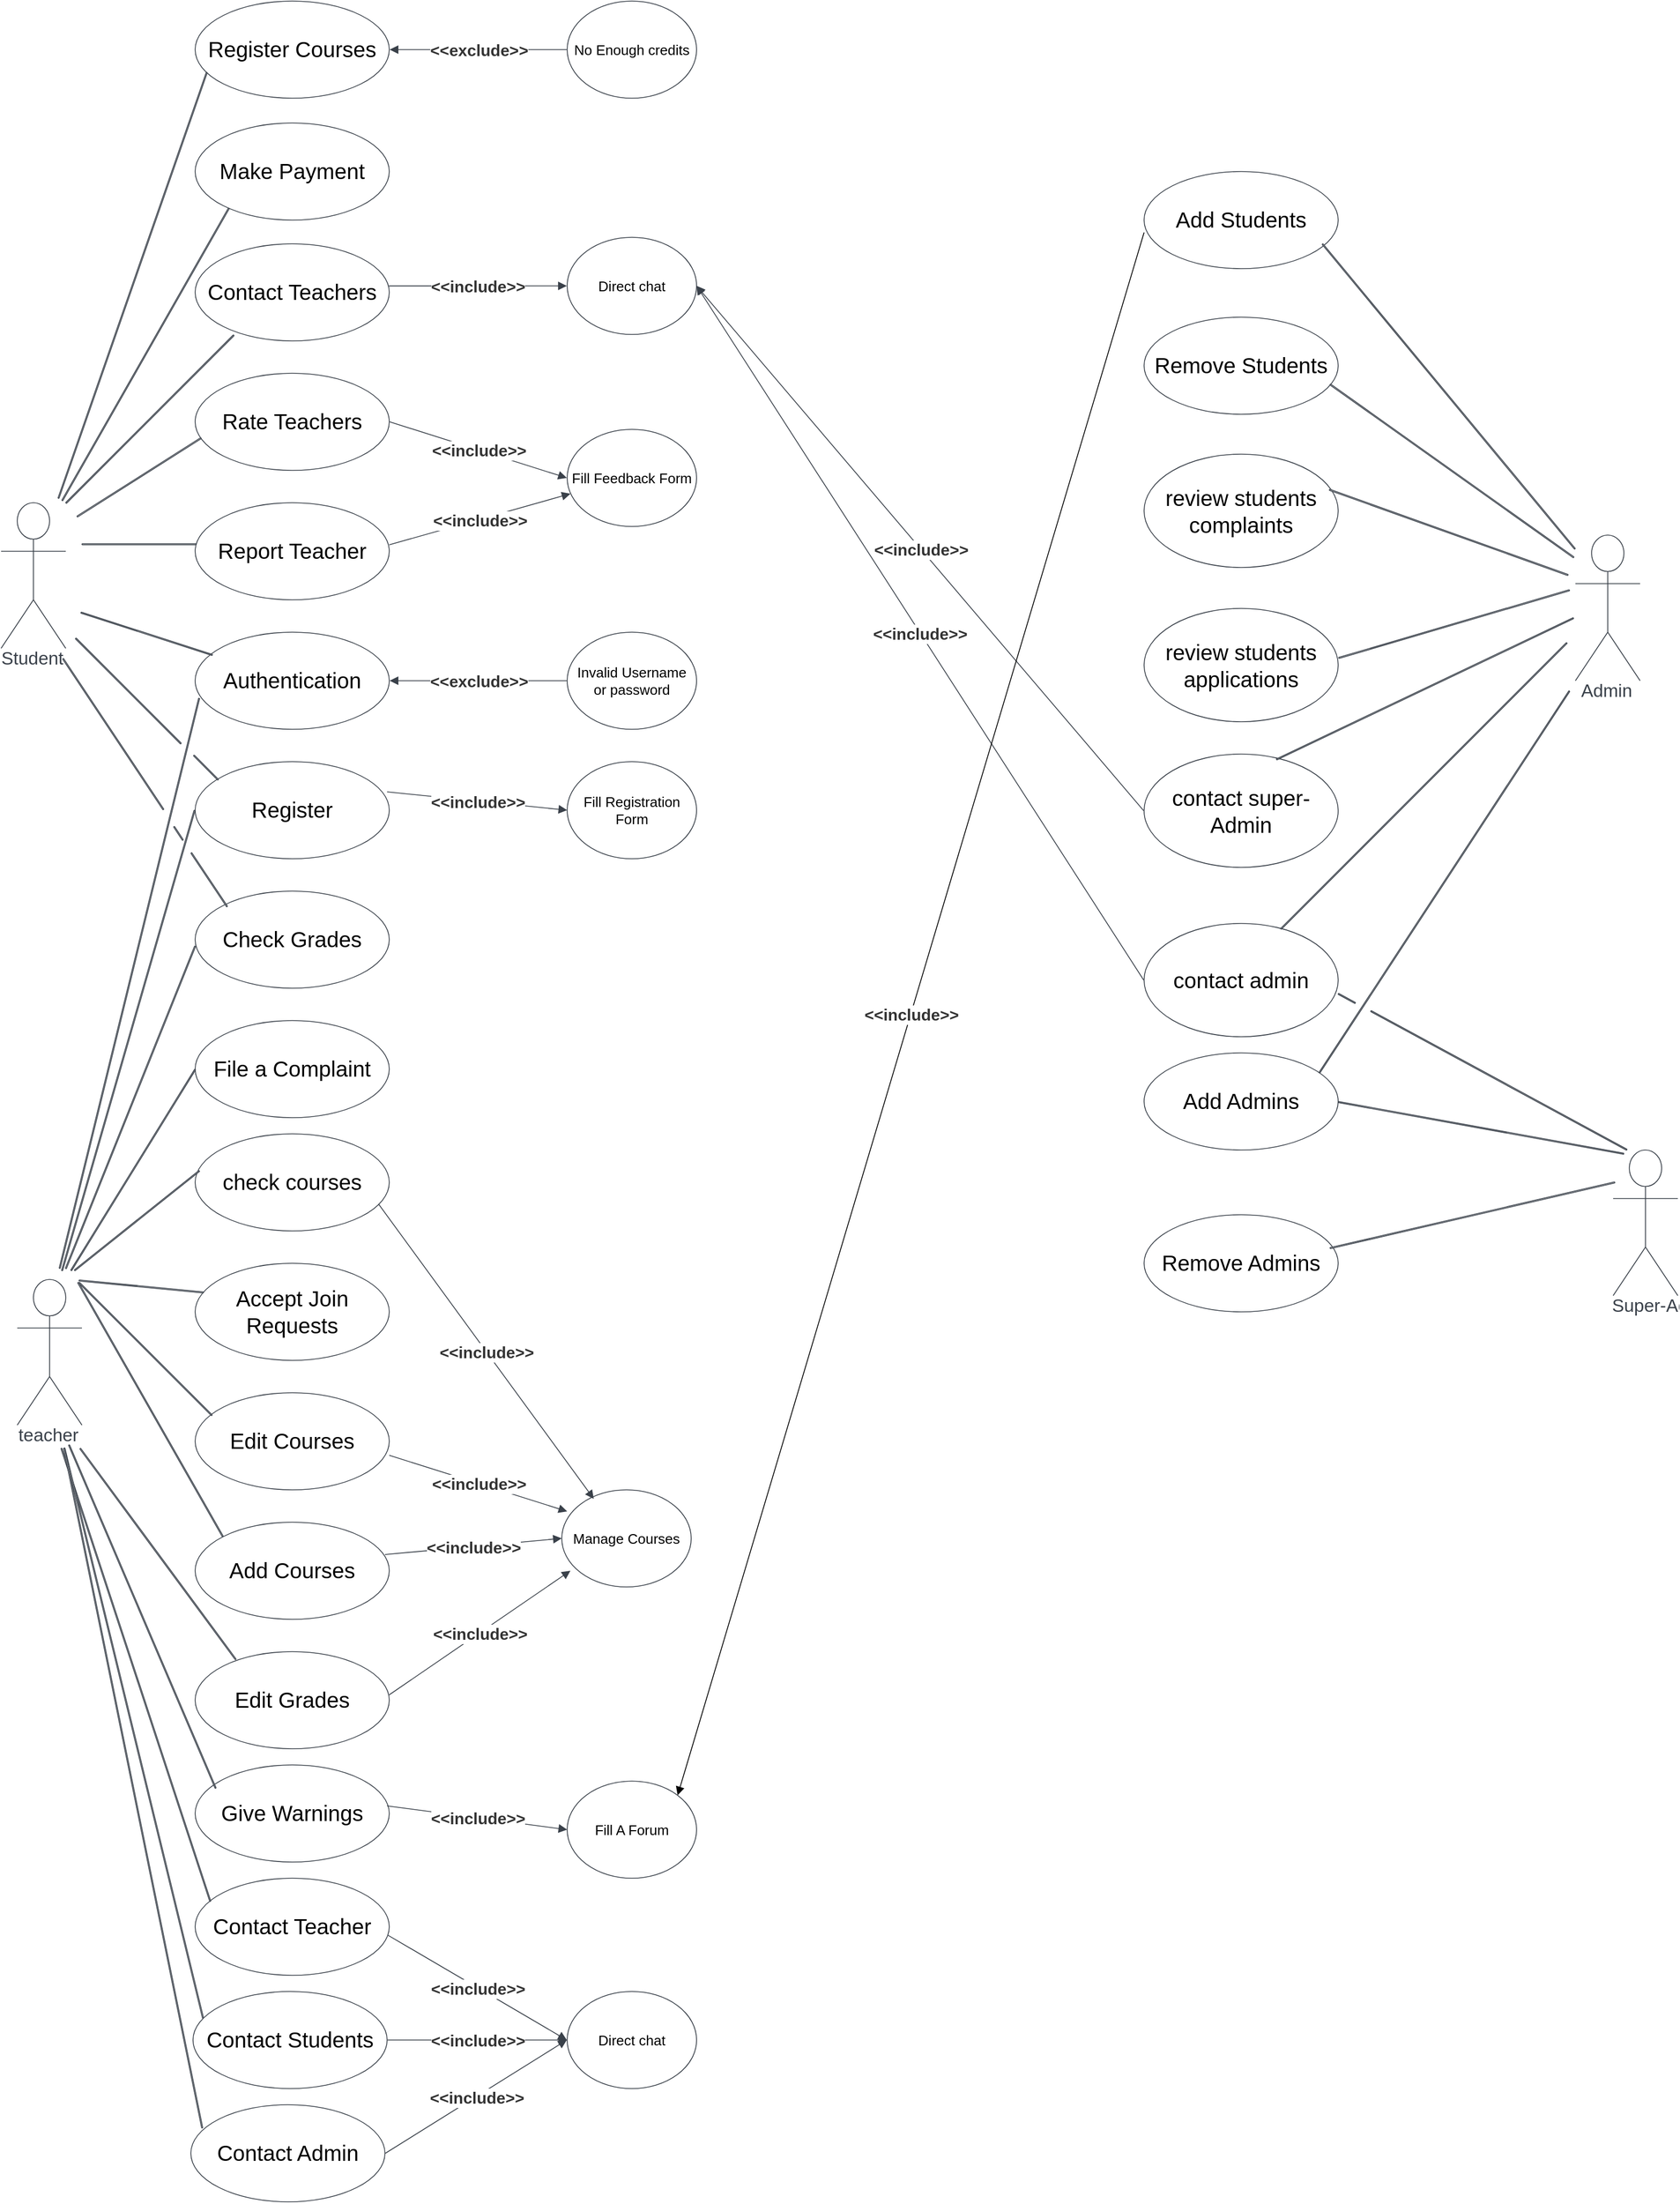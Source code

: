 <mxfile version="17.4.0" type="device"><diagram id="zUJd8ZriuirbyBMMVbNs" name="Page-1"><mxGraphModel dx="1113" dy="1959" grid="0" gridSize="10" guides="1" tooltips="1" connect="1" arrows="1" fold="1" page="0" pageScale="1" pageWidth="850" pageHeight="1100" background="#ffffff" math="0" shadow="0"><root><mxCell id="0"/><mxCell id="1" parent="0"/><UserObject label="Student" lucidchartObjectId="Uw38lJAU2En~" id="K8f-zCBrUlweLmPnMfEp-2"><mxCell style="html=1;overflow=block;blockSpacing=1;shape=umlActor;labelPosition=center;verticalLabelPosition=bottom;verticalAlign=top;whiteSpace=nowrap;fontSize=16.7;fontColor=#3a414a;spacing=0;strokeColor=#3a414a;strokeOpacity=100;rounded=1;absoluteArcSize=1;arcSize=9;strokeWidth=0.8;" parent="1" vertex="1"><mxGeometry x="60" y="-450" width="60" height="135" as="geometry"/></mxCell></UserObject><UserObject label="teacher" lucidchartObjectId="Py38H5rVefO8" id="K8f-zCBrUlweLmPnMfEp-3"><mxCell style="html=1;overflow=block;blockSpacing=1;shape=umlActor;labelPosition=center;verticalLabelPosition=bottom;verticalAlign=top;whiteSpace=nowrap;fontSize=16.7;fontColor=#3a414a;spacing=0;strokeColor=#3a414a;strokeOpacity=100;rounded=1;absoluteArcSize=1;arcSize=9;strokeWidth=0.8;" parent="1" vertex="1"><mxGeometry x="75" y="270" width="60" height="135" as="geometry"/></mxCell></UserObject><UserObject label="Register Courses" lucidchartObjectId="EB38bUyRM-Cg" id="K8f-zCBrUlweLmPnMfEp-4"><mxCell style="html=1;overflow=block;blockSpacing=1;whiteSpace=wrap;ellipse;fontSize=20.2;spacing=3.8;strokeColor=#3a414a;strokeOpacity=100;rounded=1;absoluteArcSize=1;arcSize=9;strokeWidth=0.8;" parent="1" vertex="1"><mxGeometry x="240" y="-915" width="180" height="90" as="geometry"/></mxCell></UserObject><UserObject label="Edit Grades" lucidchartObjectId="QC38egVlxE-d" id="K8f-zCBrUlweLmPnMfEp-5"><mxCell style="html=1;overflow=block;blockSpacing=1;whiteSpace=wrap;ellipse;fontSize=20.2;spacing=3.8;strokeColor=#3a414a;strokeOpacity=100;rounded=1;absoluteArcSize=1;arcSize=9;strokeWidth=0.8;" parent="1" vertex="1"><mxGeometry x="240" y="615" width="180" height="90" as="geometry"/></mxCell></UserObject><UserObject label="Make Payment" lucidchartObjectId="UC38emKjb2.A" id="K8f-zCBrUlweLmPnMfEp-6"><mxCell style="html=1;overflow=block;blockSpacing=1;whiteSpace=wrap;ellipse;fontSize=20.2;spacing=3.8;strokeColor=#3a414a;strokeOpacity=100;rounded=1;absoluteArcSize=1;arcSize=9;strokeWidth=0.8;" parent="1" vertex="1"><mxGeometry x="240" y="-802" width="180" height="90" as="geometry"/></mxCell></UserObject><UserObject label="Add Courses" lucidchartObjectId="jD385~393Gwz" id="K8f-zCBrUlweLmPnMfEp-7"><mxCell style="html=1;overflow=block;blockSpacing=1;whiteSpace=wrap;ellipse;fontSize=20.2;spacing=3.8;strokeColor=#3a414a;strokeOpacity=100;rounded=1;absoluteArcSize=1;arcSize=9;strokeWidth=0.8;" parent="1" vertex="1"><mxGeometry x="240" y="495" width="180" height="90" as="geometry"/></mxCell></UserObject><UserObject label="Contact Teachers" lucidchartObjectId="sD38WT7ZitlD" id="K8f-zCBrUlweLmPnMfEp-8"><mxCell style="html=1;overflow=block;blockSpacing=1;whiteSpace=wrap;ellipse;fontSize=20.2;spacing=3.8;strokeColor=#3a414a;strokeOpacity=100;rounded=1;absoluteArcSize=1;arcSize=9;strokeWidth=0.8;" parent="1" vertex="1"><mxGeometry x="240" y="-690" width="180" height="90" as="geometry"/></mxCell></UserObject><UserObject label="Edit Courses" lucidchartObjectId="pE38.W~ZIXG9" id="K8f-zCBrUlweLmPnMfEp-9"><mxCell style="html=1;overflow=block;blockSpacing=1;whiteSpace=wrap;ellipse;fontSize=20.2;spacing=3.8;strokeColor=#3a414a;strokeOpacity=100;rounded=1;absoluteArcSize=1;arcSize=9;strokeWidth=0.8;" parent="1" vertex="1"><mxGeometry x="240" y="375" width="180" height="90" as="geometry"/></mxCell></UserObject><UserObject label="Rate Teachers" lucidchartObjectId="xE38NUOSuz2P" id="K8f-zCBrUlweLmPnMfEp-10"><mxCell style="html=1;overflow=block;blockSpacing=1;whiteSpace=wrap;ellipse;fontSize=20.2;spacing=3.8;strokeColor=#3a414a;strokeOpacity=100;rounded=1;absoluteArcSize=1;arcSize=9;strokeWidth=0.8;" parent="1" vertex="1"><mxGeometry x="240" y="-570" width="180" height="90" as="geometry"/></mxCell></UserObject><UserObject label="Contact  Students" lucidchartObjectId="JE38ZbWbEBBd" id="K8f-zCBrUlweLmPnMfEp-11"><mxCell style="html=1;overflow=block;blockSpacing=1;whiteSpace=wrap;ellipse;fontSize=20.2;spacing=3.8;strokeColor=#3a414a;strokeOpacity=100;rounded=1;absoluteArcSize=1;arcSize=9;strokeWidth=0.8;" parent="1" vertex="1"><mxGeometry x="238" y="930" width="180" height="90" as="geometry"/></mxCell></UserObject><UserObject label="Report  Teacher" lucidchartObjectId="UE38bcrqS~1~" id="K8f-zCBrUlweLmPnMfEp-12"><mxCell style="html=1;overflow=block;blockSpacing=1;whiteSpace=wrap;ellipse;fontSize=20.2;spacing=3.8;strokeColor=#3a414a;strokeOpacity=100;rounded=1;absoluteArcSize=1;arcSize=9;strokeWidth=0.8;" parent="1" vertex="1"><mxGeometry x="240" y="-450" width="180" height="90" as="geometry"/></mxCell></UserObject><UserObject label="Contact  Teacher" lucidchartObjectId="HG38LNUt-Osc" id="K8f-zCBrUlweLmPnMfEp-13"><mxCell style="html=1;overflow=block;blockSpacing=1;whiteSpace=wrap;ellipse;fontSize=20.2;spacing=3.8;strokeColor=#3a414a;strokeOpacity=100;rounded=1;absoluteArcSize=1;arcSize=9;strokeWidth=0.8;" parent="1" vertex="1"><mxGeometry x="240" y="825" width="180" height="90" as="geometry"/></mxCell></UserObject><UserObject label="Contact  Admin" lucidchartObjectId="aH386Rn1zZcs" id="K8f-zCBrUlweLmPnMfEp-14"><mxCell style="html=1;overflow=block;blockSpacing=1;whiteSpace=wrap;ellipse;fontSize=20.2;spacing=3.8;strokeColor=#3a414a;strokeOpacity=100;rounded=1;absoluteArcSize=1;arcSize=9;strokeWidth=0.8;" parent="1" vertex="1"><mxGeometry x="236" y="1035" width="180" height="90" as="geometry"/></mxCell></UserObject><UserObject label="Give Warnings" lucidchartObjectId="6H38pvwtcJJ5" id="K8f-zCBrUlweLmPnMfEp-15"><mxCell style="html=1;overflow=block;blockSpacing=1;whiteSpace=wrap;ellipse;fontSize=20.2;spacing=3.8;strokeColor=#3a414a;strokeOpacity=100;rounded=1;absoluteArcSize=1;arcSize=9;strokeWidth=0.8;" parent="1" vertex="1"><mxGeometry x="240" y="720" width="180" height="90" as="geometry"/></mxCell></UserObject><UserObject label="Authentication" lucidchartObjectId="eI388EuSO1jJ" id="K8f-zCBrUlweLmPnMfEp-16"><mxCell style="html=1;overflow=block;blockSpacing=1;whiteSpace=wrap;ellipse;fontSize=20.2;spacing=3.8;strokeColor=#3a414a;strokeOpacity=100;rounded=1;absoluteArcSize=1;arcSize=9;strokeWidth=0.8;" parent="1" vertex="1"><mxGeometry x="240" y="-330" width="180" height="90" as="geometry"/></mxCell></UserObject><UserObject label="Accept Join Requests" lucidchartObjectId="zI388k4dns-j" id="K8f-zCBrUlweLmPnMfEp-17"><mxCell style="html=1;overflow=block;blockSpacing=1;whiteSpace=wrap;ellipse;fontSize=20.2;spacing=3.8;strokeColor=#3a414a;strokeOpacity=100;rounded=1;absoluteArcSize=1;arcSize=9;strokeWidth=0.8;" parent="1" vertex="1"><mxGeometry x="240" y="255" width="180" height="90" as="geometry"/></mxCell></UserObject><UserObject label="File a Complaint" lucidchartObjectId="UI38SC9jPq7M" id="K8f-zCBrUlweLmPnMfEp-18"><mxCell style="html=1;overflow=block;blockSpacing=1;whiteSpace=wrap;ellipse;fontSize=20.2;spacing=3.8;strokeColor=#3a414a;strokeOpacity=100;rounded=1;absoluteArcSize=1;arcSize=9;strokeWidth=0.8;" parent="1" vertex="1"><mxGeometry x="240" y="30" width="180" height="90" as="geometry"/></mxCell></UserObject><UserObject label="Register" lucidchartObjectId="ZJ383VkxCF4p" id="K8f-zCBrUlweLmPnMfEp-19"><mxCell style="html=1;overflow=block;blockSpacing=1;whiteSpace=wrap;ellipse;fontSize=20.2;spacing=3.8;strokeColor=#3a414a;strokeOpacity=100;rounded=1;absoluteArcSize=1;arcSize=9;strokeWidth=0.8;" parent="1" vertex="1"><mxGeometry x="240" y="-210" width="180" height="90" as="geometry"/></mxCell></UserObject><UserObject label="Check Grades" lucidchartObjectId="CK38QS.5AnPI" id="K8f-zCBrUlweLmPnMfEp-20"><mxCell style="html=1;overflow=block;blockSpacing=1;whiteSpace=wrap;ellipse;fontSize=20.2;spacing=3.8;strokeColor=#3a414a;strokeOpacity=100;rounded=1;absoluteArcSize=1;arcSize=9;strokeWidth=0.8;" parent="1" vertex="1"><mxGeometry x="240" y="-90" width="180" height="90" as="geometry"/></mxCell></UserObject><UserObject label="check courses" lucidchartObjectId="-L38AKkGZrzZ" id="K8f-zCBrUlweLmPnMfEp-21"><mxCell style="html=1;overflow=block;blockSpacing=1;whiteSpace=wrap;ellipse;fontSize=20.2;spacing=3.8;strokeColor=#3a414a;strokeOpacity=100;rounded=1;absoluteArcSize=1;arcSize=9;strokeWidth=0.8;" parent="1" vertex="1"><mxGeometry x="240" y="135" width="180" height="90" as="geometry"/></mxCell></UserObject><UserObject label="" lucidchartObjectId="IQ38vldks_Ee" id="K8f-zCBrUlweLmPnMfEp-22"><mxCell style="html=1;overflow=block;blockSpacing=1;whiteSpace=wrap;fontSize=13;spacing=0;strokeColor=#3a414a;strokeOpacity=100;rounded=1;absoluteArcSize=1;arcSize=9;rotation=-70.786;strokeWidth=0.8;" parent="1" vertex="1"><mxGeometry x="-27" y="-652" width="418" height="1" as="geometry"/></mxCell></UserObject><UserObject label="" lucidchartObjectId="YQ38-4OmjdER" id="K8f-zCBrUlweLmPnMfEp-23"><mxCell style="html=1;overflow=block;blockSpacing=1;whiteSpace=wrap;fontSize=13;spacing=0;strokeColor=#3a414a;strokeOpacity=100;rounded=1;absoluteArcSize=1;arcSize=9;rotation=-60.308;strokeWidth=0.8;" parent="1" vertex="1"><mxGeometry x="38" y="-588" width="312" height="1" as="geometry"/></mxCell></UserObject><UserObject label="" lucidchartObjectId="rR38fwGXV.23" id="K8f-zCBrUlweLmPnMfEp-24"><mxCell style="html=1;overflow=block;blockSpacing=1;whiteSpace=wrap;fontSize=13;spacing=0;strokeColor=#3a414a;strokeOpacity=100;rounded=1;absoluteArcSize=1;arcSize=9;rotation=-253.926;strokeWidth=0.8;" parent="1" vertex="1"><mxGeometry x="-44" y="48" width="444" height="1" as="geometry"/></mxCell></UserObject><UserObject label="" lucidchartObjectId="MR38KOoK~Eh~" id="K8f-zCBrUlweLmPnMfEp-25"><mxCell style="html=1;overflow=block;blockSpacing=1;whiteSpace=wrap;fontSize=13;spacing=0;strokeColor=#3a414a;strokeOpacity=100;rounded=1;absoluteArcSize=1;arcSize=9;rotation=-45;strokeWidth=0.8;" parent="1" vertex="1"><mxGeometry x="88" y="-528" width="220" height="1" as="geometry"/></mxCell></UserObject><UserObject label="" lucidchartObjectId="cS38E7TvqABQ" id="K8f-zCBrUlweLmPnMfEp-26"><mxCell style="html=1;overflow=block;blockSpacing=1;whiteSpace=wrap;fontSize=13;spacing=0;strokeColor=#3a414a;strokeOpacity=100;rounded=1;absoluteArcSize=1;arcSize=9;rotation=-32.336;strokeWidth=0.8;" parent="1" vertex="1"><mxGeometry x="120" y="-474" width="136" height="1" as="geometry"/></mxCell></UserObject><UserObject label="" lucidchartObjectId="lS38V_kG4~x_" id="K8f-zCBrUlweLmPnMfEp-27"><mxCell style="html=1;overflow=block;blockSpacing=1;whiteSpace=wrap;fontSize=13;spacing=0;strokeColor=#3a414a;strokeOpacity=100;rounded=1;absoluteArcSize=1;arcSize=9;rotation=-248.136;strokeWidth=0.8;" parent="1" vertex="1"><mxGeometry x="19" y="110" width="322" height="1" as="geometry"/></mxCell></UserObject><UserObject label="" lucidchartObjectId="BS38qR8h3S0d" id="K8f-zCBrUlweLmPnMfEp-28"><mxCell style="html=1;overflow=block;blockSpacing=1;whiteSpace=wrap;fontSize=13;spacing=0;strokeColor=#3a414a;strokeOpacity=100;rounded=1;absoluteArcSize=1;arcSize=9;strokeWidth=0.8;" parent="1" vertex="1"><mxGeometry x="135" y="-412" width="106" height="1" as="geometry"/></mxCell></UserObject><UserObject label="" lucidchartObjectId="~S38jDOaHPLl" id="K8f-zCBrUlweLmPnMfEp-29"><mxCell style="html=1;overflow=block;blockSpacing=1;whiteSpace=wrap;fontSize=13;spacing=0;strokeColor=#3a414a;strokeOpacity=100;rounded=1;absoluteArcSize=1;arcSize=9;rotation=-342.151;strokeWidth=0.8;" parent="1" vertex="1"><mxGeometry x="131" y="-329" width="128" height="1" as="geometry"/></mxCell></UserObject><UserObject label="" lucidchartObjectId="XT38JEOX9QnZ" id="K8f-zCBrUlweLmPnMfEp-30"><mxCell style="html=1;overflow=block;blockSpacing=1;whiteSpace=wrap;fontSize=13;spacing=0;strokeColor=#3a414a;strokeOpacity=100;rounded=1;absoluteArcSize=1;arcSize=9;rotation=-315.0;strokeWidth=0.8;" parent="1" vertex="1"><mxGeometry x="109" y="-276" width="138" height="1" as="geometry"/></mxCell></UserObject><UserObject label="" lucidchartObjectId="jU38srsjA_9p" id="K8f-zCBrUlweLmPnMfEp-31"><mxCell style="html=1;overflow=block;blockSpacing=1;whiteSpace=wrap;fontSize=13;spacing=0;strokeColor=#3a414a;strokeOpacity=100;rounded=1;absoluteArcSize=1;arcSize=9;rotation=-256.255;strokeWidth=0.8;" parent="1" vertex="1"><mxGeometry x="-93" y="-5" width="544" height="1" as="geometry"/></mxCell></UserObject><UserObject label="" lucidchartObjectId="IU38szY.D8VB" id="K8f-zCBrUlweLmPnMfEp-32"><mxCell style="html=1;overflow=block;blockSpacing=1;whiteSpace=wrap;fontSize=13;spacing=0;strokeColor=#3a414a;strokeOpacity=100;rounded=1;absoluteArcSize=1;arcSize=9;rotation=-315;strokeWidth=0.8;" parent="1" vertex="1"><mxGeometry x="234" y="-205" width="32" height="1" as="geometry"/></mxCell></UserObject><UserObject label="" lucidchartObjectId="QV38.nL1B6BL" id="K8f-zCBrUlweLmPnMfEp-33"><mxCell style="html=1;overflow=block;blockSpacing=1;whiteSpace=wrap;fontSize=13;spacing=0;strokeColor=#3a414a;strokeOpacity=100;rounded=1;absoluteArcSize=1;arcSize=9;rotation=-238.315;strokeWidth=0.8;" parent="1" vertex="1"><mxGeometry x="73" y="168" width="219" height="1" as="geometry"/></mxCell></UserObject><UserObject label="" lucidchartObjectId="nW38p_OzYh7J" id="K8f-zCBrUlweLmPnMfEp-34"><mxCell style="html=1;overflow=block;blockSpacing=1;whiteSpace=wrap;fontSize=13;spacing=0;strokeColor=#3a414a;strokeOpacity=100;rounded=1;absoluteArcSize=1;arcSize=9;rotation=-303.653;strokeWidth=0.8;" parent="1" vertex="1"><mxGeometry x="80" y="-236" width="168" height="1" as="geometry"/></mxCell></UserObject><UserObject label="" lucidchartObjectId="dX38D-LZ8hX_" id="K8f-zCBrUlweLmPnMfEp-35"><mxCell style="html=1;overflow=block;blockSpacing=1;whiteSpace=wrap;fontSize=13;spacing=0;strokeColor=#3a414a;strokeOpacity=100;rounded=1;absoluteArcSize=1;arcSize=9;rotation=-303.653;strokeWidth=0.8;" parent="1" vertex="1"><mxGeometry x="223" y="-101" width="60" height="1" as="geometry"/></mxCell></UserObject><UserObject label="" lucidchartObjectId="GX38Hyt3UJBS" id="K8f-zCBrUlweLmPnMfEp-36"><mxCell style="html=1;overflow=block;blockSpacing=1;whiteSpace=wrap;fontSize=13;spacing=0;strokeColor=#3a414a;strokeOpacity=100;rounded=1;absoluteArcSize=1;arcSize=9;rotation=-218.59;strokeWidth=0.8;" parent="1" vertex="1"><mxGeometry x="112" y="215" width="148" height="1" as="geometry"/></mxCell></UserObject><UserObject label="" lucidchartObjectId="RX38VX-dx6lk" id="K8f-zCBrUlweLmPnMfEp-37"><mxCell style="html=1;overflow=block;blockSpacing=1;whiteSpace=wrap;fontSize=13;spacing=0;strokeColor=#3a414a;strokeOpacity=100;rounded=1;absoluteArcSize=1;arcSize=9;rotation=-303.653;strokeWidth=0.8;" parent="1" vertex="1"><mxGeometry x="217" y="-144" width="15" height="1" as="geometry"/></mxCell></UserObject><UserObject label="" lucidchartObjectId="iY38mw5kxxP5" id="K8f-zCBrUlweLmPnMfEp-38"><mxCell style="html=1;overflow=block;blockSpacing=1;whiteSpace=wrap;fontSize=13;spacing=0;strokeColor=#3a414a;strokeOpacity=100;rounded=1;absoluteArcSize=1;arcSize=9;rotation=-174.477;strokeWidth=0.8;" parent="1" vertex="1"><mxGeometry x="132" y="276" width="116" height="1" as="geometry"/></mxCell></UserObject><UserObject label="" lucidchartObjectId="GY38ZptSbLXB" id="K8f-zCBrUlweLmPnMfEp-39"><mxCell style="html=1;overflow=block;blockSpacing=1;whiteSpace=wrap;fontSize=13;spacing=0;strokeColor=#3a414a;strokeOpacity=100;rounded=1;absoluteArcSize=1;arcSize=9;rotation=-135.0;strokeWidth=0.8;" parent="1" vertex="1"><mxGeometry x="107" y="334" width="174" height="1" as="geometry"/></mxCell></UserObject><UserObject label="" lucidchartObjectId="gZ388SDN~p4O" id="K8f-zCBrUlweLmPnMfEp-40"><mxCell style="html=1;overflow=block;blockSpacing=1;whiteSpace=wrap;fontSize=13;spacing=0;strokeColor=#3a414a;strokeOpacity=100;rounded=1;absoluteArcSize=1;arcSize=9;rotation=-119.689;strokeWidth=0.8;" parent="1" vertex="1"><mxGeometry x="63" y="390" width="271" height="1" as="geometry"/></mxCell></UserObject><UserObject label="" lucidchartObjectId="3Z380qwM585z" id="K8f-zCBrUlweLmPnMfEp-41"><mxCell style="html=1;overflow=block;blockSpacing=1;whiteSpace=wrap;fontSize=13;spacing=0;strokeColor=#3a414a;strokeOpacity=100;rounded=1;absoluteArcSize=1;arcSize=9;rotation=-126.423;strokeWidth=0.8;" parent="1" vertex="1"><mxGeometry x="84" y="524" width="243" height="1" as="geometry"/></mxCell></UserObject><UserObject label="" lucidchartObjectId="B038_2qtDJi-" id="K8f-zCBrUlweLmPnMfEp-42"><mxCell style="html=1;overflow=block;blockSpacing=1;whiteSpace=wrap;fontSize=13;spacing=0;strokeColor=#3a414a;strokeOpacity=100;rounded=1;absoluteArcSize=1;arcSize=9;rotation=-113.137;strokeWidth=0.8;" parent="1" vertex="1"><mxGeometry x="18" y="582" width="346" height="1" as="geometry"/></mxCell></UserObject><UserObject label="" lucidchartObjectId="V038q6Um8eAc" id="K8f-zCBrUlweLmPnMfEp-43"><mxCell style="html=1;overflow=block;blockSpacing=1;whiteSpace=wrap;fontSize=13;spacing=0;strokeColor=#3a414a;strokeOpacity=100;rounded=1;absoluteArcSize=1;arcSize=9;rotation=-108.205;strokeWidth=0.8;" parent="1" vertex="1"><mxGeometry x="-36" y="636" width="442" height="1" as="geometry"/></mxCell></UserObject><UserObject label="" lucidchartObjectId="l1382yH1Wba5" id="K8f-zCBrUlweLmPnMfEp-44"><mxCell style="html=1;overflow=block;blockSpacing=1;whiteSpace=wrap;fontSize=13;spacing=0;strokeColor=#3a414a;strokeOpacity=100;rounded=1;absoluteArcSize=1;arcSize=9;rotation=-103.676;strokeWidth=0.8;" parent="1" vertex="1"><mxGeometry x="-89" y="690" width="544" height="1" as="geometry"/></mxCell></UserObject><UserObject label="" lucidchartObjectId="2138g2CRnjlD" id="K8f-zCBrUlweLmPnMfEp-45"><mxCell style="html=1;overflow=block;blockSpacing=1;whiteSpace=wrap;fontSize=13;spacing=0;strokeColor=#3a414a;strokeOpacity=100;rounded=1;absoluteArcSize=1;arcSize=9;rotation=-101.488;strokeWidth=0.8;" parent="1" vertex="1"><mxGeometry x="-139" y="741" width="643" height="1" as="geometry"/></mxCell></UserObject><UserObject label="No Enough credits" lucidchartObjectId="a338CEL1AqsI" id="K8f-zCBrUlweLmPnMfEp-46"><mxCell style="html=1;overflow=block;blockSpacing=1;whiteSpace=wrap;ellipse;fontSize=13;spacing=3.8;strokeColor=#3a414a;strokeOpacity=100;rounded=1;absoluteArcSize=1;arcSize=9;strokeWidth=0.8;" parent="1" vertex="1"><mxGeometry x="585" y="-915" width="120" height="90" as="geometry"/></mxCell></UserObject><UserObject label="Invalid Username or password" lucidchartObjectId="M33863hUxwQm" id="K8f-zCBrUlweLmPnMfEp-47"><mxCell style="html=1;overflow=block;blockSpacing=1;whiteSpace=wrap;ellipse;fontSize=13;spacing=3.8;strokeColor=#3a414a;strokeOpacity=100;rounded=1;absoluteArcSize=1;arcSize=9;strokeWidth=0.8;" parent="1" vertex="1"><mxGeometry x="585" y="-330" width="120" height="90" as="geometry"/></mxCell></UserObject><UserObject label="Fill Registration Form" lucidchartObjectId="Z438mByArfN7" id="K8f-zCBrUlweLmPnMfEp-48"><mxCell style="html=1;overflow=block;blockSpacing=1;whiteSpace=wrap;ellipse;fontSize=13;spacing=3.8;strokeColor=#3a414a;strokeOpacity=100;rounded=1;absoluteArcSize=1;arcSize=9;strokeWidth=0.8;" parent="1" vertex="1"><mxGeometry x="585" y="-210" width="120" height="90" as="geometry"/></mxCell></UserObject><UserObject label="Direct chat" lucidchartObjectId="-438DzrLz1tI" id="K8f-zCBrUlweLmPnMfEp-49"><mxCell style="html=1;overflow=block;blockSpacing=1;whiteSpace=wrap;ellipse;fontSize=13;spacing=3.8;strokeColor=#3a414a;strokeOpacity=100;rounded=1;absoluteArcSize=1;arcSize=9;strokeWidth=0.8;" parent="1" vertex="1"><mxGeometry x="585" y="-696" width="120" height="90" as="geometry"/></mxCell></UserObject><UserObject label="Fill A Forum" lucidchartObjectId="2638RHrvYYxR" id="K8f-zCBrUlweLmPnMfEp-51"><mxCell style="html=1;overflow=block;blockSpacing=1;whiteSpace=wrap;ellipse;fontSize=13;spacing=3.8;strokeColor=#3a414a;strokeOpacity=100;rounded=1;absoluteArcSize=1;arcSize=9;strokeWidth=0.8;" parent="1" vertex="1"><mxGeometry x="585" y="735" width="120" height="90" as="geometry"/></mxCell></UserObject><UserObject label="Fill Feedback Form" lucidchartObjectId="a7385esH56C7" id="K8f-zCBrUlweLmPnMfEp-52"><mxCell style="html=1;overflow=block;blockSpacing=1;whiteSpace=wrap;ellipse;fontSize=13;spacing=3.8;strokeColor=#3a414a;strokeOpacity=100;rounded=1;absoluteArcSize=1;arcSize=9;strokeWidth=0.8;" parent="1" vertex="1"><mxGeometry x="585" y="-518" width="120" height="90" as="geometry"/></mxCell></UserObject><UserObject label="Direct chat" lucidchartObjectId="p838T.bfHcu5" id="K8f-zCBrUlweLmPnMfEp-53"><mxCell style="html=1;overflow=block;blockSpacing=1;whiteSpace=wrap;ellipse;fontSize=13;spacing=3.8;strokeColor=#3a414a;strokeOpacity=100;rounded=1;absoluteArcSize=1;arcSize=9;strokeWidth=0.8;" parent="1" vertex="1"><mxGeometry x="585" y="930" width="120" height="90" as="geometry"/></mxCell></UserObject><UserObject label="" lucidchartObjectId="~_38tsYDANbw" id="K8f-zCBrUlweLmPnMfEp-54"><mxCell style="html=1;jettySize=18;whiteSpace=wrap;fontSize=13;strokeColor=#3a414a;strokeOpacity=100;strokeWidth=0.8;rounded=0;startArrow=none;endArrow=block;endFill=1;exitX=-0.003;exitY=0.5;exitPerimeter=0;entryX=1.002;entryY=0.5;entryPerimeter=0;" parent="1" source="K8f-zCBrUlweLmPnMfEp-47" target="K8f-zCBrUlweLmPnMfEp-16" edge="1"><mxGeometry width="100" height="100" relative="1" as="geometry"><Array as="points"/></mxGeometry></mxCell></UserObject><mxCell id="K8f-zCBrUlweLmPnMfEp-55" value="&amp;lt;&amp;lt;exclude&amp;gt;&amp;gt;" style="text;html=1;resizable=0;labelBackgroundColor=default;align=center;verticalAlign=middle;fontStyle=1;fontColor=#333333;fontSize=15;" parent="K8f-zCBrUlweLmPnMfEp-54" vertex="1"><mxGeometry relative="1" as="geometry"/></mxCell><UserObject label="" lucidchartObjectId="v~383TuLbMeX" id="K8f-zCBrUlweLmPnMfEp-56"><mxCell style="html=1;jettySize=18;whiteSpace=wrap;fontSize=13;strokeColor=#3a414a;strokeOpacity=100;strokeWidth=0.8;rounded=0;startArrow=block;startFill=1;endArrow=none;exitX=1.002;exitY=0.5;exitPerimeter=0;entryX=-0.003;entryY=0.5;entryPerimeter=0;" parent="1" source="K8f-zCBrUlweLmPnMfEp-4" target="K8f-zCBrUlweLmPnMfEp-46" edge="1"><mxGeometry width="100" height="100" relative="1" as="geometry"><Array as="points"/></mxGeometry></mxCell></UserObject><mxCell id="K8f-zCBrUlweLmPnMfEp-57" value="&amp;lt;&amp;lt;exclude&amp;gt;&amp;gt;" style="text;html=1;resizable=0;labelBackgroundColor=default;align=center;verticalAlign=middle;fontStyle=1;fontColor=#333333;fontSize=15;" parent="K8f-zCBrUlweLmPnMfEp-56" vertex="1"><mxGeometry relative="1" as="geometry"/></mxCell><UserObject label="" lucidchartObjectId="aa48X0dCjiSD" id="K8f-zCBrUlweLmPnMfEp-58"><mxCell style="html=1;jettySize=18;whiteSpace=wrap;fontSize=13;strokeColor=#3a414a;strokeOpacity=100;strokeWidth=0.8;rounded=0;startArrow=none;endArrow=block;endFill=1;exitX=1.002;exitY=0.5;exitPerimeter=0;entryX=-0.003;entryY=0.5;entryPerimeter=0;" parent="1" source="K8f-zCBrUlweLmPnMfEp-14" target="K8f-zCBrUlweLmPnMfEp-53" edge="1"><mxGeometry width="100" height="100" relative="1" as="geometry"><Array as="points"/></mxGeometry></mxCell></UserObject><mxCell id="K8f-zCBrUlweLmPnMfEp-59" value="&amp;lt;&amp;lt;include&amp;gt;&amp;gt;" style="text;html=1;resizable=0;labelBackgroundColor=default;align=center;verticalAlign=middle;fontStyle=1;fontColor=#333333;fontSize=15;" parent="K8f-zCBrUlweLmPnMfEp-58" vertex="1"><mxGeometry relative="1" as="geometry"/></mxCell><UserObject label="" lucidchartObjectId="~b48WLtpKPRM" id="K8f-zCBrUlweLmPnMfEp-60"><mxCell style="html=1;jettySize=18;whiteSpace=wrap;fontSize=13;strokeColor=#3a414a;strokeOpacity=100;strokeWidth=0.8;rounded=0;startArrow=none;endArrow=block;endFill=1;exitX=0.998;exitY=0.434;exitPerimeter=0;entryX=-0.003;entryY=0.5;entryPerimeter=0;" parent="1" source="K8f-zCBrUlweLmPnMfEp-8" target="K8f-zCBrUlweLmPnMfEp-49" edge="1"><mxGeometry width="100" height="100" relative="1" as="geometry"><Array as="points"/></mxGeometry></mxCell></UserObject><mxCell id="K8f-zCBrUlweLmPnMfEp-61" value="&amp;lt;&amp;lt;include&amp;gt;&amp;gt;" style="text;html=1;resizable=0;labelBackgroundColor=default;align=center;verticalAlign=middle;fontStyle=1;fontColor=#333333;fontSize=15;" parent="K8f-zCBrUlweLmPnMfEp-60" vertex="1"><mxGeometry relative="1" as="geometry"/></mxCell><UserObject label="" lucidchartObjectId="dc48s8fLj5LC" id="K8f-zCBrUlweLmPnMfEp-62"><mxCell style="html=1;jettySize=18;whiteSpace=wrap;fontSize=13;strokeColor=#3a414a;strokeOpacity=100;strokeWidth=0.8;rounded=0;startArrow=none;endArrow=block;endFill=1;exitX=1.002;exitY=0.5;exitPerimeter=0;" parent="1" source="K8f-zCBrUlweLmPnMfEp-11" edge="1"><mxGeometry width="100" height="100" relative="1" as="geometry"><Array as="points"/><mxPoint x="585" y="975" as="targetPoint"/></mxGeometry></mxCell></UserObject><mxCell id="K8f-zCBrUlweLmPnMfEp-63" value="&amp;lt;&amp;lt;include&amp;gt;&amp;gt;" style="text;html=1;resizable=0;labelBackgroundColor=default;align=center;verticalAlign=middle;fontStyle=1;fontColor=#333333;fontSize=15;" parent="K8f-zCBrUlweLmPnMfEp-62" vertex="1"><mxGeometry relative="1" as="geometry"/></mxCell><UserObject label="" lucidchartObjectId="mc4832UvcKiq" id="K8f-zCBrUlweLmPnMfEp-64"><mxCell style="html=1;jettySize=18;whiteSpace=wrap;fontSize=13;strokeColor=#3a414a;strokeOpacity=100;strokeWidth=0.8;rounded=0;startArrow=none;endArrow=block;endFill=1;exitX=0.994;exitY=0.588;exitPerimeter=0;entryX=-0.003;entryY=0.5;entryPerimeter=0;" parent="1" source="K8f-zCBrUlweLmPnMfEp-13" target="K8f-zCBrUlweLmPnMfEp-53" edge="1"><mxGeometry width="100" height="100" relative="1" as="geometry"><Array as="points"/></mxGeometry></mxCell></UserObject><mxCell id="K8f-zCBrUlweLmPnMfEp-65" value="&amp;lt;&amp;lt;include&amp;gt;&amp;gt;" style="text;html=1;resizable=0;labelBackgroundColor=default;align=center;verticalAlign=middle;fontStyle=1;fontColor=#333333;fontSize=15;" parent="K8f-zCBrUlweLmPnMfEp-64" vertex="1"><mxGeometry relative="1" as="geometry"/></mxCell><UserObject label="" lucidchartObjectId="Uc48vWU32hZ5" id="K8f-zCBrUlweLmPnMfEp-66"><mxCell style="html=1;jettySize=18;whiteSpace=wrap;fontSize=13;strokeColor=#3a414a;strokeOpacity=100;strokeWidth=0.8;rounded=0;startArrow=none;endArrow=block;endFill=1;exitX=1.002;exitY=0.5;exitPerimeter=0;entryX=-0.003;entryY=0.5;entryPerimeter=0;" parent="1" source="K8f-zCBrUlweLmPnMfEp-10" target="K8f-zCBrUlweLmPnMfEp-52" edge="1"><mxGeometry width="100" height="100" relative="1" as="geometry"><Array as="points"/></mxGeometry></mxCell></UserObject><mxCell id="K8f-zCBrUlweLmPnMfEp-67" value="&amp;lt;&amp;lt;include&amp;gt;&amp;gt;" style="text;html=1;resizable=0;labelBackgroundColor=default;align=center;verticalAlign=middle;fontStyle=1;fontColor=#333333;fontSize=15;" parent="K8f-zCBrUlweLmPnMfEp-66" vertex="1"><mxGeometry relative="1" as="geometry"/></mxCell><UserObject label="" lucidchartObjectId="he48ql8i5ieD" id="K8f-zCBrUlweLmPnMfEp-68"><mxCell style="html=1;jettySize=18;whiteSpace=wrap;fontSize=13;strokeColor=#3a414a;strokeOpacity=100;strokeWidth=0.8;rounded=0;startArrow=none;endArrow=block;endFill=1;entryX=0.025;entryY=0.663;entryDx=0;entryDy=0;entryPerimeter=0;" parent="1" target="K8f-zCBrUlweLmPnMfEp-52" edge="1"><mxGeometry width="100" height="100" relative="1" as="geometry"><Array as="points"/><mxPoint x="420" y="-411" as="sourcePoint"/><mxPoint x="584" y="-359" as="targetPoint"/></mxGeometry></mxCell></UserObject><mxCell id="K8f-zCBrUlweLmPnMfEp-69" value="&amp;lt;&amp;lt;include&amp;gt;&amp;gt;" style="text;html=1;resizable=0;labelBackgroundColor=default;align=center;verticalAlign=middle;fontStyle=1;fontColor=#333333;fontSize=15;" parent="K8f-zCBrUlweLmPnMfEp-68" vertex="1"><mxGeometry relative="1" as="geometry"/></mxCell><UserObject label="" lucidchartObjectId="Uc48vWU32hZ5" id="K8f-zCBrUlweLmPnMfEp-74"><mxCell style="html=1;jettySize=18;whiteSpace=wrap;fontSize=13;strokeColor=#3a414a;strokeOpacity=100;strokeWidth=0.8;rounded=0;startArrow=none;endArrow=block;endFill=1;exitX=1.002;exitY=0.5;exitPerimeter=0;entryX=0;entryY=0.5;entryDx=0;entryDy=0;" parent="1" target="K8f-zCBrUlweLmPnMfEp-48" edge="1"><mxGeometry width="100" height="100" relative="1" as="geometry"><Array as="points"/><mxPoint x="418" y="-182" as="sourcePoint"/><mxPoint x="583" y="-130" as="targetPoint"/></mxGeometry></mxCell></UserObject><mxCell id="K8f-zCBrUlweLmPnMfEp-75" value="&amp;lt;&amp;lt;include&amp;gt;&amp;gt;" style="text;html=1;resizable=0;labelBackgroundColor=default;align=center;verticalAlign=middle;fontStyle=1;fontColor=#333333;fontSize=15;" parent="K8f-zCBrUlweLmPnMfEp-74" vertex="1"><mxGeometry relative="1" as="geometry"/></mxCell><UserObject label="" lucidchartObjectId="Uc48vWU32hZ5" id="K8f-zCBrUlweLmPnMfEp-77"><mxCell style="html=1;jettySize=18;whiteSpace=wrap;fontSize=13;strokeColor=#3a414a;strokeOpacity=100;strokeWidth=0.8;rounded=0;startArrow=none;endArrow=block;endFill=1;exitX=1.002;exitY=0.5;exitPerimeter=0;entryX=0;entryY=0.5;entryDx=0;entryDy=0;" parent="1" target="K8f-zCBrUlweLmPnMfEp-51" edge="1"><mxGeometry width="100" height="100" relative="1" as="geometry"><Array as="points"/><mxPoint x="418" y="758" as="sourcePoint"/><mxPoint x="583" y="810" as="targetPoint"/></mxGeometry></mxCell></UserObject><mxCell id="K8f-zCBrUlweLmPnMfEp-78" value="&amp;lt;&amp;lt;include&amp;gt;&amp;gt;" style="text;html=1;resizable=0;labelBackgroundColor=default;align=center;verticalAlign=middle;fontStyle=1;fontColor=#333333;fontSize=15;" parent="K8f-zCBrUlweLmPnMfEp-77" vertex="1"><mxGeometry relative="1" as="geometry"/></mxCell><UserObject label="Manage Courses" lucidchartObjectId="2638RHrvYYxR" id="K8f-zCBrUlweLmPnMfEp-79"><mxCell style="html=1;overflow=block;blockSpacing=1;whiteSpace=wrap;ellipse;fontSize=13;spacing=3.8;strokeColor=#3a414a;strokeOpacity=100;rounded=1;absoluteArcSize=1;arcSize=9;strokeWidth=0.8;" parent="1" vertex="1"><mxGeometry x="580" y="465" width="120" height="90" as="geometry"/></mxCell></UserObject><UserObject label="" lucidchartObjectId="Uc48vWU32hZ5" id="K8f-zCBrUlweLmPnMfEp-81"><mxCell style="html=1;jettySize=18;whiteSpace=wrap;fontSize=13;strokeColor=#3a414a;strokeOpacity=100;strokeWidth=0.8;rounded=0;startArrow=none;endArrow=block;endFill=1;exitX=1.002;exitY=0.5;exitPerimeter=0;" parent="1" edge="1"><mxGeometry width="100" height="100" relative="1" as="geometry"><Array as="points"/><mxPoint x="420" y="433" as="sourcePoint"/><mxPoint x="585" y="485" as="targetPoint"/></mxGeometry></mxCell></UserObject><mxCell id="K8f-zCBrUlweLmPnMfEp-82" value="&amp;lt;&amp;lt;include&amp;gt;&amp;gt;" style="text;html=1;resizable=0;labelBackgroundColor=default;align=center;verticalAlign=middle;fontStyle=1;fontColor=#333333;fontSize=15;" parent="K8f-zCBrUlweLmPnMfEp-81" vertex="1"><mxGeometry relative="1" as="geometry"/></mxCell><UserObject label="" lucidchartObjectId="Uc48vWU32hZ5" id="K8f-zCBrUlweLmPnMfEp-83"><mxCell style="html=1;jettySize=18;whiteSpace=wrap;fontSize=13;strokeColor=#3a414a;strokeOpacity=100;strokeWidth=0.8;rounded=0;startArrow=none;endArrow=block;endFill=1;exitX=1.002;exitY=0.5;exitPerimeter=0;entryX=0.067;entryY=0.833;entryPerimeter=0;entryDx=0;entryDy=0;" parent="1" target="K8f-zCBrUlweLmPnMfEp-79" edge="1"><mxGeometry width="100" height="100" relative="1" as="geometry"><Array as="points"/><mxPoint x="420" y="655" as="sourcePoint"/><mxPoint x="585" y="707" as="targetPoint"/></mxGeometry></mxCell></UserObject><mxCell id="K8f-zCBrUlweLmPnMfEp-84" value="&amp;lt;&amp;lt;include&amp;gt;&amp;gt;" style="text;html=1;resizable=0;labelBackgroundColor=default;align=center;verticalAlign=middle;fontStyle=1;fontColor=#333333;fontSize=15;" parent="K8f-zCBrUlweLmPnMfEp-83" vertex="1"><mxGeometry relative="1" as="geometry"/></mxCell><UserObject label="" lucidchartObjectId="Uc48vWU32hZ5" id="K8f-zCBrUlweLmPnMfEp-85"><mxCell style="html=1;jettySize=18;whiteSpace=wrap;fontSize=13;strokeColor=#3a414a;strokeOpacity=100;strokeWidth=0.8;rounded=0;startArrow=none;endArrow=block;endFill=1;exitX=1.002;exitY=0.5;exitPerimeter=0;entryX=0;entryY=0.5;entryDx=0;entryDy=0;" parent="1" target="K8f-zCBrUlweLmPnMfEp-79" edge="1"><mxGeometry width="100" height="100" relative="1" as="geometry"><Array as="points"/><mxPoint x="416" y="525" as="sourcePoint"/><mxPoint x="581" y="577" as="targetPoint"/></mxGeometry></mxCell></UserObject><mxCell id="K8f-zCBrUlweLmPnMfEp-86" value="&amp;lt;&amp;lt;include&amp;gt;&amp;gt;" style="text;html=1;resizable=0;labelBackgroundColor=default;align=center;verticalAlign=middle;fontStyle=1;fontColor=#333333;fontSize=15;" parent="K8f-zCBrUlweLmPnMfEp-85" vertex="1"><mxGeometry relative="1" as="geometry"/></mxCell><UserObject label="" lucidchartObjectId="Uc48vWU32hZ5" id="K8f-zCBrUlweLmPnMfEp-87"><mxCell style="html=1;jettySize=18;whiteSpace=wrap;fontSize=13;strokeColor=#3a414a;strokeOpacity=100;strokeWidth=0.8;rounded=0;startArrow=none;endArrow=block;endFill=1;exitX=1.002;exitY=0.5;exitPerimeter=0;entryX=0.247;entryY=0.093;entryPerimeter=0;entryDx=0;entryDy=0;" parent="1" target="K8f-zCBrUlweLmPnMfEp-79" edge="1"><mxGeometry width="100" height="100" relative="1" as="geometry"><Array as="points"/><mxPoint x="410" y="200" as="sourcePoint"/><mxPoint x="575" y="252" as="targetPoint"/></mxGeometry></mxCell></UserObject><mxCell id="K8f-zCBrUlweLmPnMfEp-88" value="&amp;lt;&amp;lt;include&amp;gt;&amp;gt;" style="text;html=1;resizable=0;labelBackgroundColor=default;align=center;verticalAlign=middle;fontStyle=1;fontColor=#333333;fontSize=15;" parent="K8f-zCBrUlweLmPnMfEp-87" vertex="1"><mxGeometry relative="1" as="geometry"/></mxCell><UserObject label="" lucidchartObjectId="he48ql8i5ieD" id="vlBhjJPNsInKXw0mxGJS-3"><mxCell style="html=1;jettySize=18;whiteSpace=wrap;fontSize=13;strokeColor=#3a414a;strokeOpacity=100;strokeWidth=0.8;rounded=0;startArrow=none;endArrow=block;endFill=1;exitX=-0.002;exitY=0.5;exitPerimeter=0;entryX=1.003;entryY=0.5;entryPerimeter=0;" edge="1" parent="1" source="vlBhjJPNsInKXw0mxGJS-11"><mxGeometry width="100" height="100" relative="1" as="geometry"><Array as="points"/><mxPoint x="705" y="-651" as="targetPoint"/></mxGeometry></mxCell></UserObject><mxCell id="vlBhjJPNsInKXw0mxGJS-4" value="&amp;lt;&amp;lt;include&amp;gt;&amp;gt;" style="text;html=1;resizable=0;labelBackgroundColor=default;align=center;verticalAlign=middle;fontStyle=1;fontColor=#333333;fontSize=15;" vertex="1" parent="vlBhjJPNsInKXw0mxGJS-3"><mxGeometry relative="1" as="geometry"/></mxCell><UserObject label="Admin" lucidchartObjectId="Gw98sXH.T-2a" id="vlBhjJPNsInKXw0mxGJS-5"><mxCell style="html=1;overflow=block;blockSpacing=1;shape=umlActor;labelPosition=center;verticalLabelPosition=bottom;verticalAlign=top;whiteSpace=nowrap;fontSize=16.7;fontColor=#3a414a;spacing=0;strokeColor=#3a414a;strokeOpacity=100;rounded=1;absoluteArcSize=1;arcSize=9;strokeWidth=0.8;" vertex="1" parent="1"><mxGeometry x="1520" y="-420" width="60" height="135" as="geometry"/></mxCell></UserObject><UserObject label="Super-Admin" lucidchartObjectId="Iw98ISKOwtKi" id="vlBhjJPNsInKXw0mxGJS-6"><mxCell style="html=1;overflow=block;blockSpacing=1;shape=umlActor;labelPosition=center;verticalLabelPosition=bottom;verticalAlign=top;whiteSpace=nowrap;fontSize=16.7;fontColor=#3a414a;spacing=0;strokeColor=#3a414a;strokeOpacity=100;rounded=1;absoluteArcSize=1;arcSize=9;strokeWidth=0.8;" vertex="1" parent="1"><mxGeometry x="1555" y="150" width="60" height="135" as="geometry"/></mxCell></UserObject><UserObject label="Add Students" lucidchartObjectId="3z980Ovos8DQ" id="vlBhjJPNsInKXw0mxGJS-7"><mxCell style="html=1;overflow=block;blockSpacing=1;whiteSpace=wrap;ellipse;fontSize=20.2;spacing=3.8;strokeColor=#3a414a;strokeOpacity=100;rounded=1;absoluteArcSize=1;arcSize=9;strokeWidth=0.8;" vertex="1" parent="1"><mxGeometry x="1120" y="-757" width="180" height="90" as="geometry"/></mxCell></UserObject><UserObject label="Remove Students" lucidchartObjectId="pB989bi5iH4F" id="vlBhjJPNsInKXw0mxGJS-8"><mxCell style="html=1;overflow=block;blockSpacing=1;whiteSpace=wrap;ellipse;fontSize=20.2;spacing=3.8;strokeColor=#3a414a;strokeOpacity=100;rounded=1;absoluteArcSize=1;arcSize=9;strokeWidth=0.8;" vertex="1" parent="1"><mxGeometry x="1120" y="-622" width="180" height="90" as="geometry"/></mxCell></UserObject><UserObject label="review students complaints" lucidchartObjectId="SB98KdFvmPx1" id="vlBhjJPNsInKXw0mxGJS-9"><mxCell style="html=1;overflow=block;blockSpacing=1;whiteSpace=wrap;ellipse;fontSize=20.2;spacing=3.8;strokeColor=#3a414a;strokeOpacity=100;rounded=1;absoluteArcSize=1;arcSize=9;strokeWidth=0.8;" vertex="1" parent="1"><mxGeometry x="1120" y="-495" width="180" height="105" as="geometry"/></mxCell></UserObject><UserObject label="review students applications" lucidchartObjectId="QF98.GW~PIpP" id="vlBhjJPNsInKXw0mxGJS-10"><mxCell style="html=1;overflow=block;blockSpacing=1;whiteSpace=wrap;ellipse;fontSize=20.2;spacing=3.8;strokeColor=#3a414a;strokeOpacity=100;rounded=1;absoluteArcSize=1;arcSize=9;strokeWidth=0.8;" vertex="1" parent="1"><mxGeometry x="1120" y="-352" width="180" height="105" as="geometry"/></mxCell></UserObject><UserObject label="contact super-Admin" lucidchartObjectId="KH98d19BQTBs" id="vlBhjJPNsInKXw0mxGJS-11"><mxCell style="html=1;overflow=block;blockSpacing=1;whiteSpace=wrap;ellipse;fontSize=20.2;spacing=3.8;strokeColor=#3a414a;strokeOpacity=100;rounded=1;absoluteArcSize=1;arcSize=9;strokeWidth=0.8;" vertex="1" parent="1"><mxGeometry x="1120" y="-217" width="180" height="105" as="geometry"/></mxCell></UserObject><UserObject label="Add Admins" lucidchartObjectId="8H98gDpYONTU" id="vlBhjJPNsInKXw0mxGJS-12"><mxCell style="html=1;overflow=block;blockSpacing=1;whiteSpace=wrap;ellipse;fontSize=20.2;spacing=3.8;strokeColor=#3a414a;strokeOpacity=100;rounded=1;absoluteArcSize=1;arcSize=9;strokeWidth=0.8;" vertex="1" parent="1"><mxGeometry x="1120" y="60" width="180" height="90" as="geometry"/></mxCell></UserObject><UserObject label="contact admin" lucidchartObjectId="KI98rL8ahvXk" id="vlBhjJPNsInKXw0mxGJS-13"><mxCell style="html=1;overflow=block;blockSpacing=1;whiteSpace=wrap;ellipse;fontSize=20.2;spacing=3.8;strokeColor=#3a414a;strokeOpacity=100;rounded=1;absoluteArcSize=1;arcSize=9;strokeWidth=0.8;" vertex="1" parent="1"><mxGeometry x="1120" y="-60" width="180" height="105" as="geometry"/></mxCell></UserObject><UserObject label="Remove Admins" lucidchartObjectId="OI98~A0e83mD" id="vlBhjJPNsInKXw0mxGJS-14"><mxCell style="html=1;overflow=block;blockSpacing=1;whiteSpace=wrap;ellipse;fontSize=20.2;spacing=3.8;strokeColor=#3a414a;strokeOpacity=100;rounded=1;absoluteArcSize=1;arcSize=9;strokeWidth=0.8;" vertex="1" parent="1"><mxGeometry x="1120" y="210" width="180" height="90" as="geometry"/></mxCell></UserObject><UserObject label="" lucidchartObjectId="aK98Wohu7XB." id="vlBhjJPNsInKXw0mxGJS-15"><mxCell style="html=1;overflow=block;blockSpacing=1;whiteSpace=wrap;fontSize=13;spacing=0;strokeColor=#3a414a;strokeOpacity=100;rounded=1;absoluteArcSize=1;arcSize=9;rotation=-309.639;strokeWidth=0.8;" vertex="1" parent="1"><mxGeometry x="1219" y="-549" width="367" height="1" as="geometry"/></mxCell></UserObject><UserObject label="" lucidchartObjectId="pK98BP5XTZy5" id="vlBhjJPNsInKXw0mxGJS-16"><mxCell style="html=1;overflow=block;blockSpacing=1;whiteSpace=wrap;fontSize=13;spacing=0;strokeColor=#3a414a;strokeOpacity=100;rounded=1;absoluteArcSize=1;arcSize=9;rotation=-12.986;strokeWidth=0.8;" vertex="1" parent="1"><mxGeometry x="1289" y="210" width="271" height="1" as="geometry"/></mxCell></UserObject><UserObject label="" lucidchartObjectId="PK984TFvqkwV" id="vlBhjJPNsInKXw0mxGJS-17"><mxCell style="html=1;overflow=block;blockSpacing=1;whiteSpace=wrap;fontSize=13;spacing=0;strokeColor=#3a414a;strokeOpacity=100;rounded=1;absoluteArcSize=1;arcSize=9;rotation=-324.627;strokeWidth=0.8;" vertex="1" parent="1"><mxGeometry x="1267" y="-480" width="277" height="1" as="geometry"/></mxCell></UserObject><UserObject label="" lucidchartObjectId="RK98jb8OVSq8" id="vlBhjJPNsInKXw0mxGJS-18"><mxCell style="html=1;overflow=block;blockSpacing=1;whiteSpace=wrap;fontSize=13;spacing=0;strokeColor=#3a414a;strokeOpacity=100;rounded=1;absoluteArcSize=1;arcSize=9;rotation=-349.717;strokeWidth=0.8;" vertex="1" parent="1"><mxGeometry x="1298" y="129" width="269" height="1" as="geometry"/></mxCell></UserObject><UserObject label="" lucidchartObjectId="~K98yiE1Ijks" id="vlBhjJPNsInKXw0mxGJS-19"><mxCell style="html=1;overflow=block;blockSpacing=1;whiteSpace=wrap;fontSize=13;spacing=0;strokeColor=#3a414a;strokeOpacity=100;rounded=1;absoluteArcSize=1;arcSize=9;rotation=-331.564;strokeWidth=0.8;" vertex="1" parent="1"><mxGeometry x="1314" y="85" width="270" height="1" as="geometry"/></mxCell></UserObject><UserObject label="" lucidchartObjectId="jL98RmXNmPK5" id="vlBhjJPNsInKXw0mxGJS-20"><mxCell style="html=1;overflow=block;blockSpacing=1;whiteSpace=wrap;fontSize=13;spacing=0;strokeColor=#3a414a;strokeOpacity=100;rounded=1;absoluteArcSize=1;arcSize=9;rotation=-340.337;strokeWidth=0.8;" vertex="1" parent="1"><mxGeometry x="1285" y="-423" width="235" height="1" as="geometry"/></mxCell></UserObject><UserObject label="" lucidchartObjectId="QL98dEROAf9-" id="vlBhjJPNsInKXw0mxGJS-21"><mxCell style="html=1;overflow=block;blockSpacing=1;whiteSpace=wrap;fontSize=13;spacing=0;strokeColor=#3a414a;strokeOpacity=100;rounded=1;absoluteArcSize=1;arcSize=9;rotation=-16.358;strokeWidth=0.8;" vertex="1" parent="1"><mxGeometry x="1296" y="-338" width="223" height="1" as="geometry"/></mxCell></UserObject><UserObject label="" lucidchartObjectId="-L988LtejL8j" id="vlBhjJPNsInKXw0mxGJS-22"><mxCell style="html=1;overflow=block;blockSpacing=1;whiteSpace=wrap;fontSize=13;spacing=0;strokeColor=#3a414a;strokeOpacity=100;rounded=1;absoluteArcSize=1;arcSize=9;rotation=-25.438;strokeWidth=0.8;" vertex="1" parent="1"><mxGeometry x="1228" y="-278" width="305" height="1" as="geometry"/></mxCell></UserObject><UserObject label="" lucidchartObjectId="1M98DZY7BylI" id="vlBhjJPNsInKXw0mxGJS-23"><mxCell style="html=1;overflow=block;blockSpacing=1;whiteSpace=wrap;fontSize=13;spacing=0;strokeColor=#3a414a;strokeOpacity=100;rounded=1;absoluteArcSize=1;arcSize=9;rotation=-45.0;strokeWidth=0.8;" vertex="1" parent="1"><mxGeometry x="1192" y="-188" width="375" height="1" as="geometry"/></mxCell></UserObject><UserObject label="" lucidchartObjectId="mN982kn7kGzr" id="vlBhjJPNsInKXw0mxGJS-24"><mxCell style="html=1;overflow=block;blockSpacing=1;whiteSpace=wrap;fontSize=13;spacing=0;strokeColor=#3a414a;strokeOpacity=100;rounded=1;absoluteArcSize=1;arcSize=9;rotation=-331.564;strokeWidth=0.8;" vertex="1" parent="1"><mxGeometry x="1299" y="9" width="18" height="1" as="geometry"/></mxCell></UserObject><UserObject label="" lucidchartObjectId="kN98eLzNbXYu" id="vlBhjJPNsInKXw0mxGJS-25"><mxCell style="html=1;overflow=block;blockSpacing=1;whiteSpace=wrap;fontSize=13;spacing=0;strokeColor=#3a414a;strokeOpacity=100;rounded=1;absoluteArcSize=1;arcSize=9;rotation=-56.772;strokeWidth=0.8;" vertex="1" parent="1"><mxGeometry x="1187" y="-99" width="423" height="1" as="geometry"/></mxCell></UserObject><UserObject label="" lucidchartObjectId="TP983BTedOwf" id="vlBhjJPNsInKXw0mxGJS-26"><mxCell style="html=1;jettySize=18;whiteSpace=wrap;fontSize=13;strokeColor=#3a414a;strokeOpacity=100;strokeWidth=0.8;rounded=0;startArrow=none;endArrow=block;endFill=1;exitX=-0.002;exitY=0.5;exitPerimeter=0;entryX=1.003;entryY=0.5;entryPerimeter=0;" edge="1" parent="1" source="vlBhjJPNsInKXw0mxGJS-13"><mxGeometry width="100" height="100" relative="1" as="geometry"><Array as="points"/><mxPoint x="705" y="-651" as="targetPoint"/></mxGeometry></mxCell></UserObject><mxCell id="vlBhjJPNsInKXw0mxGJS-27" value="&amp;lt;&amp;lt;include&amp;gt;&amp;gt;" style="text;html=1;resizable=0;labelBackgroundColor=default;align=center;verticalAlign=middle;fontStyle=1;fontColor=#333333;fontSize=15;" vertex="1" parent="vlBhjJPNsInKXw0mxGJS-26"><mxGeometry relative="1" as="geometry"/></mxCell><UserObject label="" lucidchartObjectId="TP983BTedOwf" id="vlBhjJPNsInKXw0mxGJS-28"><mxCell style="html=1;jettySize=18;whiteSpace=wrap;fontSize=13;strokeOpacity=100;strokeWidth=0.8;rounded=0;startArrow=none;endArrow=block;endFill=1;exitX=-0.002;exitY=0.5;exitPerimeter=0;entryX=1;entryY=0;entryDx=0;entryDy=0;" edge="1" parent="1" target="K8f-zCBrUlweLmPnMfEp-51"><mxGeometry width="100" height="100" relative="1" as="geometry"><Array as="points"/><mxPoint x="846" y="123" as="targetPoint"/><mxPoint x="1120.0" y="-700.5" as="sourcePoint"/></mxGeometry></mxCell></UserObject><mxCell id="vlBhjJPNsInKXw0mxGJS-29" value="&amp;lt;&amp;lt;include&amp;gt;&amp;gt;" style="text;html=1;resizable=0;labelBackgroundColor=default;align=center;verticalAlign=middle;fontStyle=1;fontColor=#333333;fontSize=15;" vertex="1" parent="vlBhjJPNsInKXw0mxGJS-28"><mxGeometry relative="1" as="geometry"/></mxCell></root></mxGraphModel></diagram></mxfile>